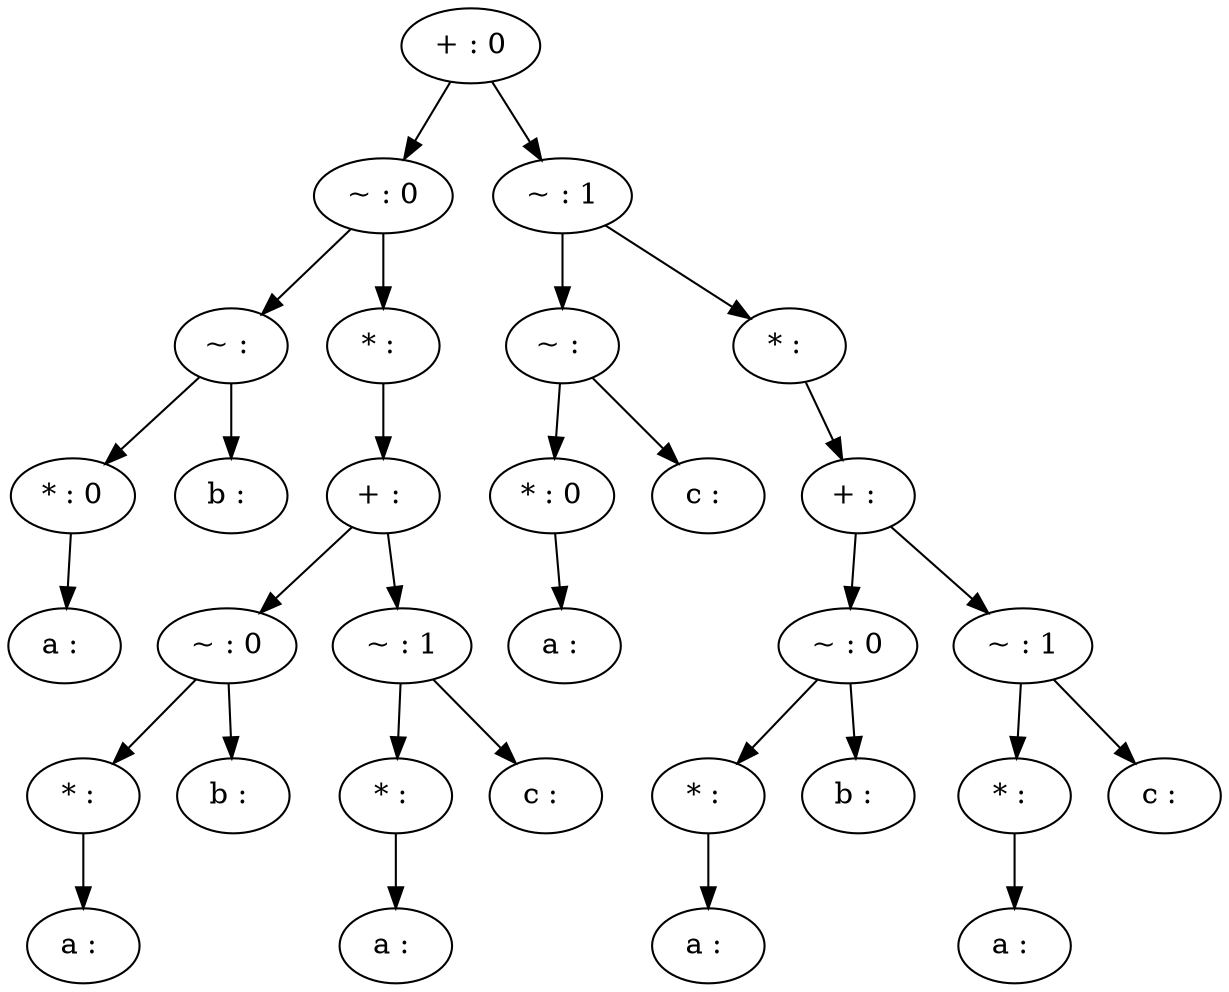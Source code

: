 // Iteration: 10
digraph {
	0 [label="+ : 0"]
	1 [label="~ : 0"]
	2 [label="~ : "]
	3 [label="* : 0"]
	4 [label="a : "]
	5 [label="b : "]
	6 [label="* : "]
	7 [label="+ : "]
	8 [label="~ : 0"]
	9 [label="* : "]
	10 [label="a : "]
	11 [label="b : "]
	12 [label="~ : 1"]
	13 [label="* : "]
	14 [label="a : "]
	15 [label="c : "]
	16 [label="~ : 1"]
	17 [label="~ : "]
	18 [label="* : 0"]
	19 [label="a : "]
	20 [label="c : "]
	21 [label="* : "]
	22 [label="+ : "]
	23 [label="~ : 0"]
	24 [label="* : "]
	25 [label="a : "]
	26 [label="b : "]
	27 [label="~ : 1"]
	28 [label="* : "]
	29 [label="a : "]
	30 [label="c : "]
	0 -> 1
	1 -> 2
	2 -> 3
	3 -> 4
	2 -> 5
	1 -> 6
	6 -> 7
	7 -> 8
	8 -> 9
	9 -> 10
	8 -> 11
	7 -> 12
	12 -> 13
	13 -> 14
	12 -> 15
	0 -> 16
	16 -> 17
	17 -> 18
	18 -> 19
	17 -> 20
	16 -> 21
	21 -> 22
	22 -> 23
	23 -> 24
	24 -> 25
	23 -> 26
	22 -> 27
	27 -> 28
	28 -> 29
	27 -> 30
}
